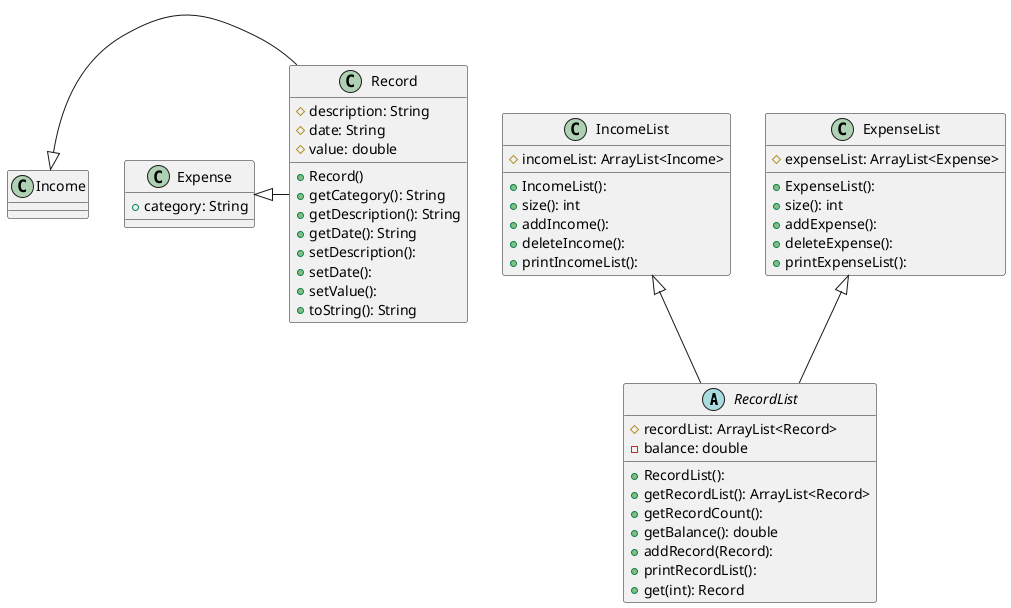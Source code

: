 @startuml
'https://plantuml.com/class-diagram

abstract class RecordList
abstract Record

IncomeList <|-- RecordList
ExpenseList <|-- RecordList


Income <|- Record
Expense <|- Record

class Record {
# description: String
# date: String
# value: double
+ Record()
+ getCategory(): String
+ getDescription(): String
+ getDate(): String
+ setDescription():
+ setDate():
+ setValue():
+ toString(): String
}

abstract class RecordList {
# recordList: ArrayList<Record>
- balance: double
+ RecordList():
+ getRecordList(): ArrayList<Record>
+ getRecordCount():
+ getBalance(): double
+ addRecord(Record):
+ printRecordList():
+ get(int): Record
}

class Income {

}

class Expense {
+ category: String
}

class IncomeList {
# incomeList: ArrayList<Income>
+ IncomeList():
+ size(): int
+ addIncome():
+ deleteIncome():
+ printIncomeList():
}

class ExpenseList {
# expenseList: ArrayList<Expense>
+ ExpenseList():
+ size(): int
+ addExpense():
+ deleteExpense():
+ printExpenseList():
}



@enduml